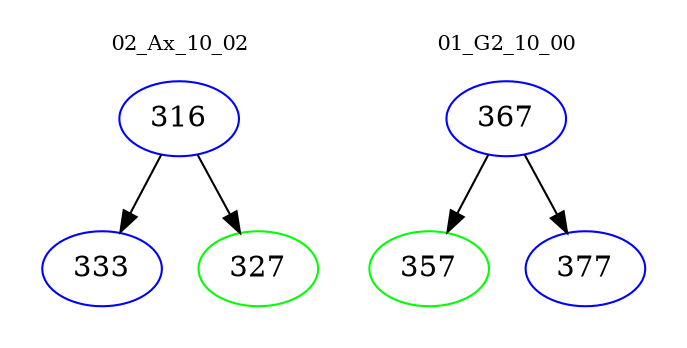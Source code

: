 digraph{
subgraph cluster_0 {
color = white
label = "02_Ax_10_02";
fontsize=10;
T0_316 [label="316", color="blue"]
T0_316 -> T0_333 [color="black"]
T0_333 [label="333", color="blue"]
T0_316 -> T0_327 [color="black"]
T0_327 [label="327", color="green"]
}
subgraph cluster_1 {
color = white
label = "01_G2_10_00";
fontsize=10;
T1_367 [label="367", color="blue"]
T1_367 -> T1_357 [color="black"]
T1_357 [label="357", color="green"]
T1_367 -> T1_377 [color="black"]
T1_377 [label="377", color="blue"]
}
}
